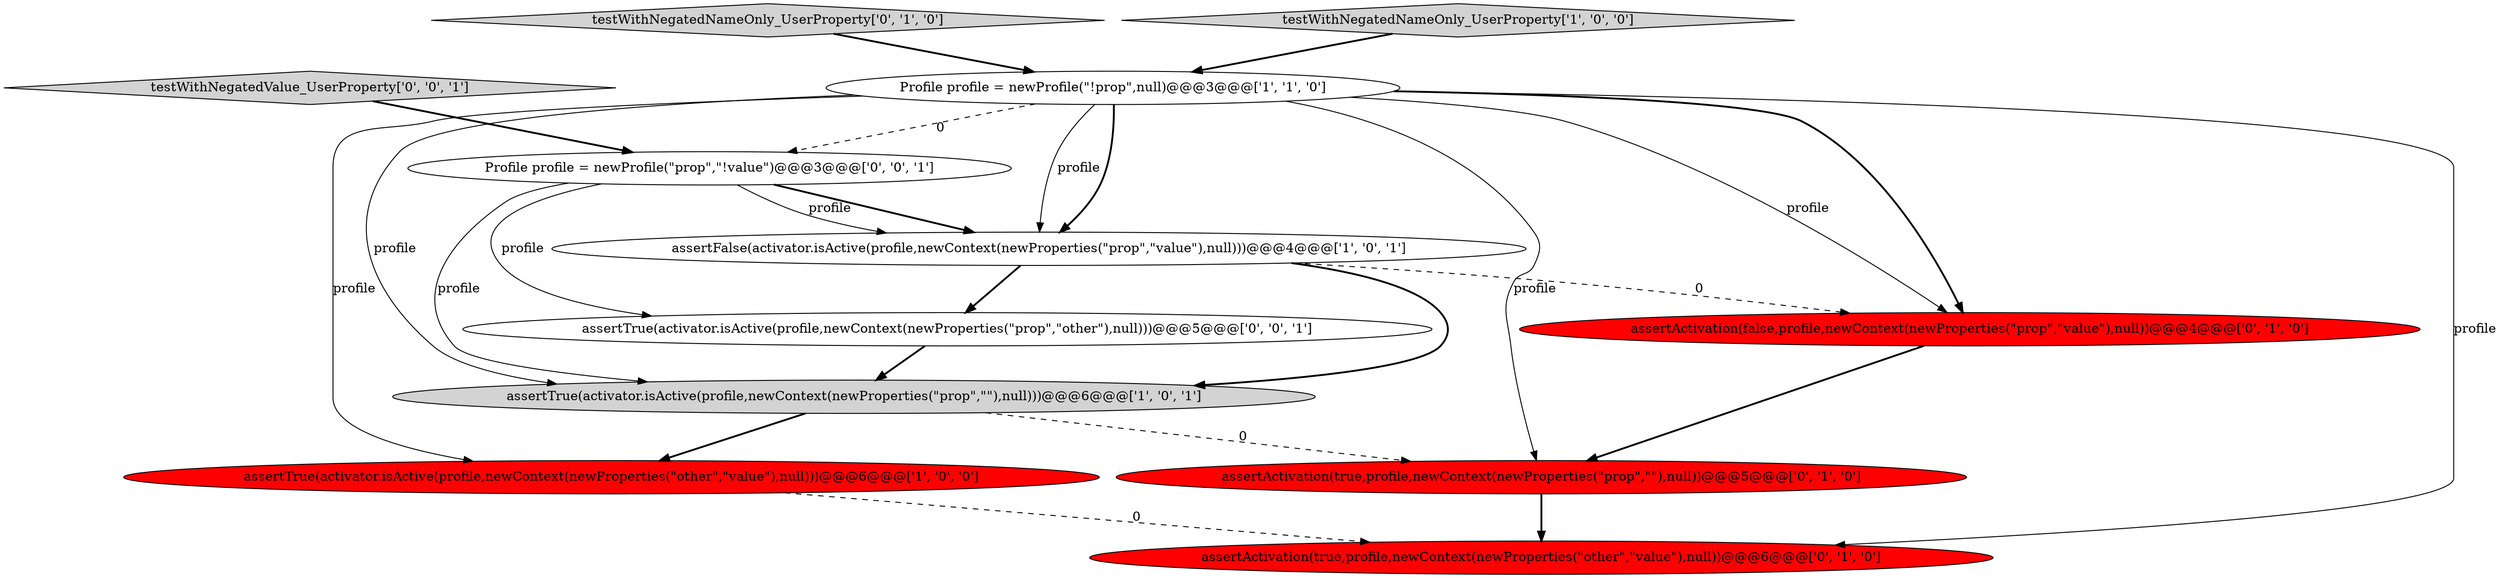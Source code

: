 digraph {
5 [style = filled, label = "testWithNegatedNameOnly_UserProperty['0', '1', '0']", fillcolor = lightgray, shape = diamond image = "AAA0AAABBB2BBB"];
11 [style = filled, label = "Profile profile = newProfile(\"prop\",\"!value\")@@@3@@@['0', '0', '1']", fillcolor = white, shape = ellipse image = "AAA0AAABBB3BBB"];
2 [style = filled, label = "Profile profile = newProfile(\"!prop\",null)@@@3@@@['1', '1', '0']", fillcolor = white, shape = ellipse image = "AAA0AAABBB1BBB"];
4 [style = filled, label = "assertFalse(activator.isActive(profile,newContext(newProperties(\"prop\",\"value\"),null)))@@@4@@@['1', '0', '1']", fillcolor = white, shape = ellipse image = "AAA0AAABBB1BBB"];
10 [style = filled, label = "testWithNegatedValue_UserProperty['0', '0', '1']", fillcolor = lightgray, shape = diamond image = "AAA0AAABBB3BBB"];
1 [style = filled, label = "assertTrue(activator.isActive(profile,newContext(newProperties(\"other\",\"value\"),null)))@@@6@@@['1', '0', '0']", fillcolor = red, shape = ellipse image = "AAA1AAABBB1BBB"];
0 [style = filled, label = "assertTrue(activator.isActive(profile,newContext(newProperties(\"prop\",\"\"),null)))@@@6@@@['1', '0', '1']", fillcolor = lightgray, shape = ellipse image = "AAA0AAABBB1BBB"];
3 [style = filled, label = "testWithNegatedNameOnly_UserProperty['1', '0', '0']", fillcolor = lightgray, shape = diamond image = "AAA0AAABBB1BBB"];
9 [style = filled, label = "assertTrue(activator.isActive(profile,newContext(newProperties(\"prop\",\"other\"),null)))@@@5@@@['0', '0', '1']", fillcolor = white, shape = ellipse image = "AAA0AAABBB3BBB"];
8 [style = filled, label = "assertActivation(true,profile,newContext(newProperties(\"prop\",\"\"),null))@@@5@@@['0', '1', '0']", fillcolor = red, shape = ellipse image = "AAA1AAABBB2BBB"];
7 [style = filled, label = "assertActivation(false,profile,newContext(newProperties(\"prop\",\"value\"),null))@@@4@@@['0', '1', '0']", fillcolor = red, shape = ellipse image = "AAA1AAABBB2BBB"];
6 [style = filled, label = "assertActivation(true,profile,newContext(newProperties(\"other\",\"value\"),null))@@@6@@@['0', '1', '0']", fillcolor = red, shape = ellipse image = "AAA1AAABBB2BBB"];
4->9 [style = bold, label=""];
11->0 [style = solid, label="profile"];
9->0 [style = bold, label=""];
11->4 [style = bold, label=""];
11->4 [style = solid, label="profile"];
11->9 [style = solid, label="profile"];
8->6 [style = bold, label=""];
2->4 [style = solid, label="profile"];
7->8 [style = bold, label=""];
2->4 [style = bold, label=""];
4->0 [style = bold, label=""];
5->2 [style = bold, label=""];
3->2 [style = bold, label=""];
4->7 [style = dashed, label="0"];
2->8 [style = solid, label="profile"];
0->1 [style = bold, label=""];
2->0 [style = solid, label="profile"];
1->6 [style = dashed, label="0"];
2->1 [style = solid, label="profile"];
0->8 [style = dashed, label="0"];
2->11 [style = dashed, label="0"];
2->6 [style = solid, label="profile"];
2->7 [style = bold, label=""];
2->7 [style = solid, label="profile"];
10->11 [style = bold, label=""];
}
